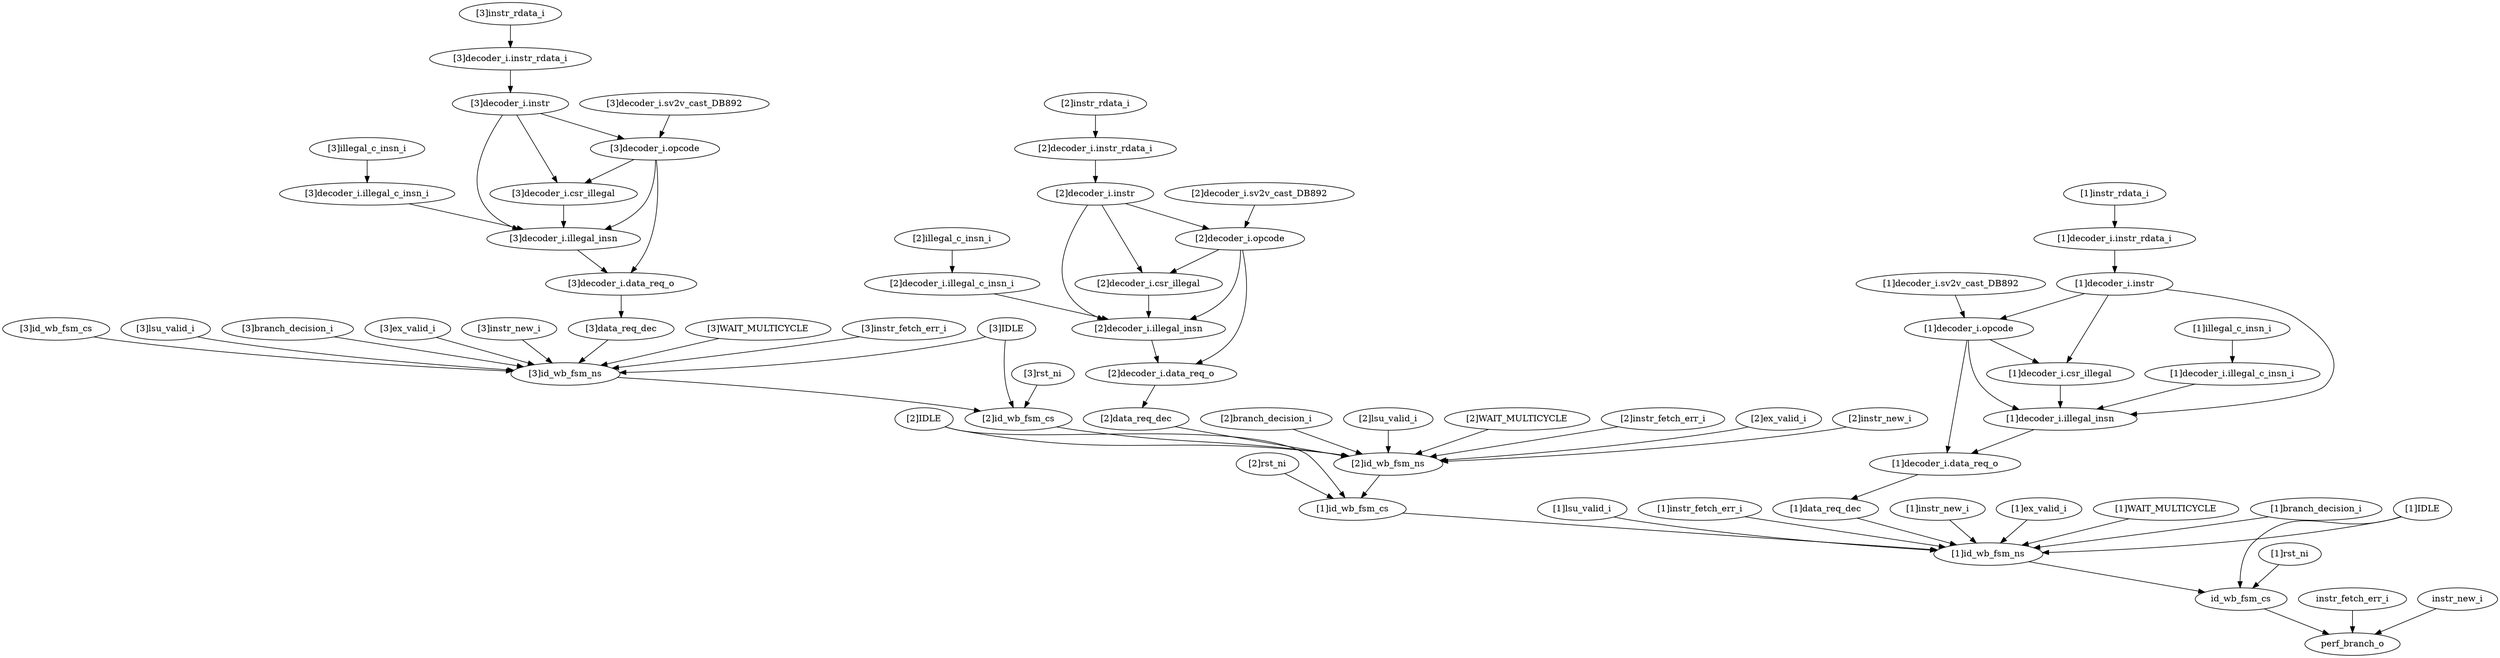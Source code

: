 strict digraph "" {
	"[3]decoder_i.instr_rdata_i"	 [complexity=26,
		importance=1.08544183779,
		rank=0.041747762992];
	"[3]decoder_i.instr"	 [complexity=24,
		importance=1.08357187601,
		rank=0.0451488281671];
	"[3]decoder_i.instr_rdata_i" -> "[3]decoder_i.instr";
	"[2]instr_fetch_err_i"	 [complexity=10,
		importance=0.302563649988,
		rank=0.0302563649988];
	"[2]id_wb_fsm_ns"	 [complexity=8,
		importance=0.0752669218244,
		rank=0.00940836522806];
	"[2]instr_fetch_err_i" -> "[2]id_wb_fsm_ns";
	"[3]lsu_valid_i"	 [complexity=17,
		importance=0.536331020086,
		rank=0.0315488835345];
	"[3]id_wb_fsm_ns"	 [complexity=13,
		importance=0.534835057396,
		rank=0.0411411582612];
	"[3]lsu_valid_i" -> "[3]id_wb_fsm_ns";
	"[2]ex_valid_i"	 [complexity=12,
		importance=0.0767628845149,
		rank=0.00639690704291];
	"[2]ex_valid_i" -> "[2]id_wb_fsm_ns";
	"[1]decoder_i.instr_rdata_i"	 [complexity=16,
		importance=0.0350003850576,
		rank=0.0021875240661];
	"[1]decoder_i.instr"	 [complexity=14,
		importance=0.0331304232761,
		rank=0.00236645880544];
	"[1]decoder_i.instr_rdata_i" -> "[1]decoder_i.instr";
	"[2]instr_new_i"	 [complexity=10,
		importance=0.302563649988,
		rank=0.0302563649988];
	"[2]instr_new_i" -> "[2]id_wb_fsm_ns";
	"[2]id_wb_fsm_cs"	 [complexity=11,
		importance=0.530812205647,
		rank=0.0482556550588];
	"[2]id_wb_fsm_cs" -> "[2]id_wb_fsm_ns";
	"[1]id_wb_fsm_ns"	 [complexity=3,
		importance=0.00961433102857,
		rank=0.00320477700952];
	id_wb_fsm_cs	 [complexity=1,
		importance=0.00559147927967,
		rank=0.00559147927967];
	"[1]id_wb_fsm_ns" -> id_wb_fsm_cs;
	perf_branch_o	 [complexity=0,
		importance=0.00164772640408,
		rank=0.0];
	"[2]decoder_i.csr_illegal"	 [complexity=15,
		importance=0.159756741374,
		rank=0.0106504494249];
	"[2]decoder_i.illegal_insn"	 [complexity=13,
		importance=0.158249952725,
		rank=0.0121730732866];
	"[2]decoder_i.csr_illegal" -> "[2]decoder_i.illegal_insn";
	"[1]branch_decision_i"	 [complexity=7,
		importance=0.011110293719,
		rank=0.001587184817];
	"[1]branch_decision_i" -> "[1]id_wb_fsm_ns";
	"[3]id_wb_fsm_ns" -> "[2]id_wb_fsm_cs";
	"[2]decoder_i.instr"	 [complexity=19,
		importance=0.164435604868,
		rank=0.00865450551936];
	"[2]decoder_i.instr" -> "[2]decoder_i.csr_illegal";
	"[2]decoder_i.opcode"	 [complexity=16,
		importance=0.162004674298,
		rank=0.0101252921436];
	"[2]decoder_i.instr" -> "[2]decoder_i.opcode";
	"[2]decoder_i.instr" -> "[2]decoder_i.illegal_insn";
	"[2]data_req_dec"	 [complexity=12,
		importance=0.152883697525,
		rank=0.0127403081271];
	"[2]data_req_dec" -> "[2]id_wb_fsm_ns";
	id_wb_fsm_cs -> perf_branch_o;
	"[2]rst_ni"	 [complexity=7,
		importance=0.143984102842,
		rank=0.0205691575488];
	"[1]id_wb_fsm_cs"	 [complexity=6,
		importance=0.0712440700755,
		rank=0.0118740116793];
	"[2]rst_ni" -> "[1]id_wb_fsm_cs";
	"[3]IDLE"	 [complexity=19,
		importance=1.07116607748,
		rank=0.0563771619727];
	"[3]IDLE" -> "[2]id_wb_fsm_cs";
	"[3]IDLE" -> "[3]id_wb_fsm_ns";
	"[3]branch_decision_i"	 [complexity=17,
		importance=0.536331020086,
		rank=0.0315488835345];
	"[3]branch_decision_i" -> "[3]id_wb_fsm_ns";
	"[3]decoder_i.illegal_insn"	 [complexity=18,
		importance=1.07738622387,
		rank=0.0598547902149];
	"[3]decoder_i.instr" -> "[3]decoder_i.illegal_insn";
	"[3]decoder_i.csr_illegal"	 [complexity=20,
		importance=1.07889301252,
		rank=0.0539446506258];
	"[3]decoder_i.instr" -> "[3]decoder_i.csr_illegal";
	"[3]decoder_i.opcode"	 [complexity=21,
		importance=1.08114094544,
		rank=0.0514829021638];
	"[3]decoder_i.instr" -> "[3]decoder_i.opcode";
	"[1]IDLE"	 [complexity=9,
		importance=0.0207246247476,
		rank=0.00230273608306];
	"[1]IDLE" -> "[1]id_wb_fsm_ns";
	"[1]IDLE" -> id_wb_fsm_cs;
	"[1]id_wb_fsm_cs" -> "[1]id_wb_fsm_ns";
	instr_fetch_err_i	 [complexity=2,
		importance=0.00314368909451,
		rank=0.00157184454726];
	instr_fetch_err_i -> perf_branch_o;
	"[1]lsu_valid_i"	 [complexity=7,
		importance=0.011110293719,
		rank=0.001587184817];
	"[1]lsu_valid_i" -> "[1]id_wb_fsm_ns";
	"[3]illegal_c_insn_i"	 [complexity=19,
		importance=1.08112614743,
		rank=0.0569013761805];
	"[3]decoder_i.illegal_c_insn_i"	 [complexity=19,
		importance=1.07963018474,
		rank=0.0568226413021];
	"[3]illegal_c_insn_i" -> "[3]decoder_i.illegal_c_insn_i";
	"[1]instr_fetch_err_i"	 [complexity=5,
		importance=0.0399532868047,
		rank=0.00799065736094];
	"[1]instr_fetch_err_i" -> "[1]id_wb_fsm_ns";
	"[2]instr_rdata_i"	 [complexity=21,
		importance=0.16780152934,
		rank=0.00799054901618];
	"[2]decoder_i.instr_rdata_i"	 [complexity=21,
		importance=0.166305566649,
		rank=0.00791931269759];
	"[2]instr_rdata_i" -> "[2]decoder_i.instr_rdata_i";
	"[2]decoder_i.illegal_c_insn_i"	 [complexity=14,
		importance=0.160493913598,
		rank=0.0114638509713];
	"[2]decoder_i.illegal_c_insn_i" -> "[2]decoder_i.illegal_insn";
	"[1]decoder_i.data_req_o"	 [complexity=7,
		importance=0.0232862206711,
		rank=0.00332660295302];
	"[1]data_req_dec"	 [complexity=7,
		importance=0.0215785159332,
		rank=0.00308264513332];
	"[1]decoder_i.data_req_o" -> "[1]data_req_dec";
	"[3]decoder_i.sv2v_cast_DB892"	 [complexity=24,
		importance=1.08263690813,
		rank=0.0451098711721];
	"[3]decoder_i.sv2v_cast_DB892" -> "[3]decoder_i.opcode";
	"[2]decoder_i.opcode" -> "[2]decoder_i.csr_illegal";
	"[2]decoder_i.data_req_o"	 [complexity=12,
		importance=0.154591402263,
		rank=0.0128826168552];
	"[2]decoder_i.opcode" -> "[2]decoder_i.data_req_o";
	"[2]decoder_i.opcode" -> "[2]decoder_i.illegal_insn";
	"[3]ex_valid_i"	 [complexity=17,
		importance=0.536331020086,
		rank=0.0315488835345];
	"[3]ex_valid_i" -> "[3]id_wb_fsm_ns";
	"[1]instr_rdata_i"	 [complexity=16,
		importance=0.036496347748,
		rank=0.00228102173425];
	"[1]instr_rdata_i" -> "[1]decoder_i.instr_rdata_i";
	"[2]decoder_i.sv2v_cast_DB892"	 [complexity=19,
		importance=0.163500636988,
		rank=0.00860529668359];
	"[2]decoder_i.sv2v_cast_DB892" -> "[2]decoder_i.opcode";
	"[1]instr_new_i"	 [complexity=5,
		importance=0.0399532868047,
		rank=0.00799065736094];
	"[1]instr_new_i" -> "[1]id_wb_fsm_ns";
	"[1]rst_ni"	 [complexity=2,
		importance=0.0126789212498,
		rank=0.00633946062489];
	"[1]rst_ni" -> id_wb_fsm_cs;
	"[1]illegal_c_insn_i"	 [complexity=9,
		importance=0.0306846946964,
		rank=0.00340941052182];
	"[1]decoder_i.illegal_c_insn_i"	 [complexity=9,
		importance=0.0291887320059,
		rank=0.0032431924451];
	"[1]illegal_c_insn_i" -> "[1]decoder_i.illegal_c_insn_i";
	"[2]branch_decision_i"	 [complexity=12,
		importance=0.0767628845149,
		rank=0.00639690704291];
	"[2]branch_decision_i" -> "[2]id_wb_fsm_ns";
	"[1]decoder_i.sv2v_cast_DB892"	 [complexity=14,
		importance=0.0321954553965,
		rank=0.00229967538546];
	"[1]decoder_i.opcode"	 [complexity=11,
		importance=0.030699492706,
		rank=0.00279086297327];
	"[1]decoder_i.sv2v_cast_DB892" -> "[1]decoder_i.opcode";
	"[3]instr_new_i"	 [complexity=15,
		importance=2.14083619227,
		rank=0.142722412818];
	"[3]instr_new_i" -> "[3]id_wb_fsm_ns";
	"[1]decoder_i.opcode" -> "[1]decoder_i.data_req_o";
	"[1]decoder_i.illegal_insn"	 [complexity=8,
		importance=0.0269447711335,
		rank=0.00336809639168];
	"[1]decoder_i.opcode" -> "[1]decoder_i.illegal_insn";
	"[1]decoder_i.csr_illegal"	 [complexity=10,
		importance=0.0284515597823,
		rank=0.00284515597823];
	"[1]decoder_i.opcode" -> "[1]decoder_i.csr_illegal";
	"[2]lsu_valid_i"	 [complexity=12,
		importance=0.0767628845149,
		rank=0.00639690704291];
	"[2]lsu_valid_i" -> "[2]id_wb_fsm_ns";
	"[3]data_req_dec"	 [complexity=17,
		importance=1.07201996867,
		rank=0.0630599981569];
	"[3]data_req_dec" -> "[3]id_wb_fsm_ns";
	"[3]WAIT_MULTICYCLE"	 [complexity=23,
		importance=2.14083619227,
		rank=0.0930798344466];
	"[3]WAIT_MULTICYCLE" -> "[3]id_wb_fsm_ns";
	instr_new_i	 [complexity=2,
		importance=0.00314368909451,
		rank=0.00157184454726];
	instr_new_i -> perf_branch_o;
	"[1]decoder_i.instr" -> "[1]decoder_i.opcode";
	"[1]decoder_i.instr" -> "[1]decoder_i.illegal_insn";
	"[1]decoder_i.instr" -> "[1]decoder_i.csr_illegal";
	"[1]data_req_dec" -> "[1]id_wb_fsm_ns";
	"[2]WAIT_MULTICYCLE"	 [complexity=18,
		importance=0.302563649988,
		rank=0.016809091666];
	"[2]WAIT_MULTICYCLE" -> "[2]id_wb_fsm_ns";
	"[1]decoder_i.illegal_c_insn_i" -> "[1]decoder_i.illegal_insn";
	"[1]decoder_i.illegal_insn" -> "[1]decoder_i.data_req_o";
	"[3]decoder_i.data_req_o"	 [complexity=17,
		importance=1.07372767341,
		rank=0.0631604513768];
	"[3]decoder_i.data_req_o" -> "[3]data_req_dec";
	"[3]decoder_i.illegal_insn" -> "[3]decoder_i.data_req_o";
	"[3]decoder_i.csr_illegal" -> "[3]decoder_i.illegal_insn";
	"[2]decoder_i.instr_rdata_i" -> "[2]decoder_i.instr";
	"[2]decoder_i.data_req_o" -> "[2]data_req_dec";
	"[1]ex_valid_i"	 [complexity=7,
		importance=0.011110293719,
		rank=0.001587184817];
	"[1]ex_valid_i" -> "[1]id_wb_fsm_ns";
	"[2]illegal_c_insn_i"	 [complexity=14,
		importance=0.161989876288,
		rank=0.0115707054492];
	"[2]illegal_c_insn_i" -> "[2]decoder_i.illegal_c_insn_i";
	"[1]decoder_i.csr_illegal" -> "[1]decoder_i.illegal_insn";
	"[1]WAIT_MULTICYCLE"	 [complexity=13,
		importance=0.0399532868047,
		rank=0.00307332975421];
	"[1]WAIT_MULTICYCLE" -> "[1]id_wb_fsm_ns";
	"[3]instr_fetch_err_i"	 [complexity=15,
		importance=2.14083619227,
		rank=0.142722412818];
	"[3]instr_fetch_err_i" -> "[3]id_wb_fsm_ns";
	"[3]id_wb_fsm_cs"	 [complexity=16,
		importance=3.74778915464,
		rank=0.234236822165];
	"[3]id_wb_fsm_cs" -> "[3]id_wb_fsm_ns";
	"[2]id_wb_fsm_ns" -> "[1]id_wb_fsm_cs";
	"[3]instr_rdata_i"	 [complexity=26,
		importance=1.08693780048,
		rank=0.0418053000185];
	"[3]instr_rdata_i" -> "[3]decoder_i.instr_rdata_i";
	"[3]decoder_i.opcode" -> "[3]decoder_i.data_req_o";
	"[3]decoder_i.opcode" -> "[3]decoder_i.illegal_insn";
	"[3]decoder_i.opcode" -> "[3]decoder_i.csr_illegal";
	"[2]IDLE"	 [complexity=14,
		importance=0.152029806339,
		rank=0.0108592718814];
	"[2]IDLE" -> "[1]id_wb_fsm_cs";
	"[2]IDLE" -> "[2]id_wb_fsm_ns";
	"[3]rst_ni"	 [complexity=12,
		importance=1.06312037398,
		rank=0.0885933644986];
	"[3]rst_ni" -> "[2]id_wb_fsm_cs";
	"[2]decoder_i.illegal_insn" -> "[2]decoder_i.data_req_o";
	"[3]decoder_i.illegal_c_insn_i" -> "[3]decoder_i.illegal_insn";
}
